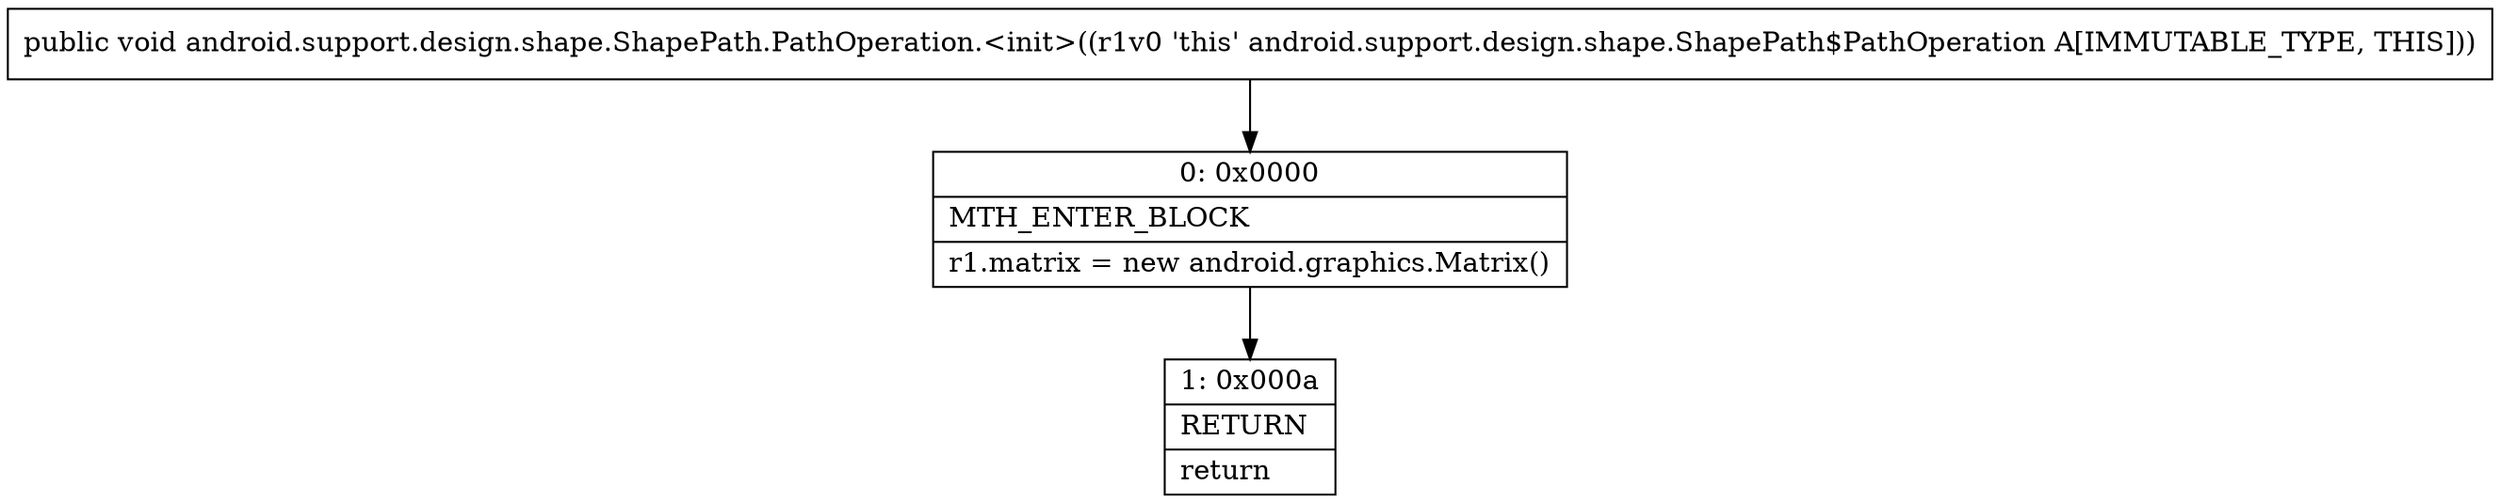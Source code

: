 digraph "CFG forandroid.support.design.shape.ShapePath.PathOperation.\<init\>()V" {
Node_0 [shape=record,label="{0\:\ 0x0000|MTH_ENTER_BLOCK\l|r1.matrix = new android.graphics.Matrix()\l}"];
Node_1 [shape=record,label="{1\:\ 0x000a|RETURN\l|return\l}"];
MethodNode[shape=record,label="{public void android.support.design.shape.ShapePath.PathOperation.\<init\>((r1v0 'this' android.support.design.shape.ShapePath$PathOperation A[IMMUTABLE_TYPE, THIS])) }"];
MethodNode -> Node_0;
Node_0 -> Node_1;
}

